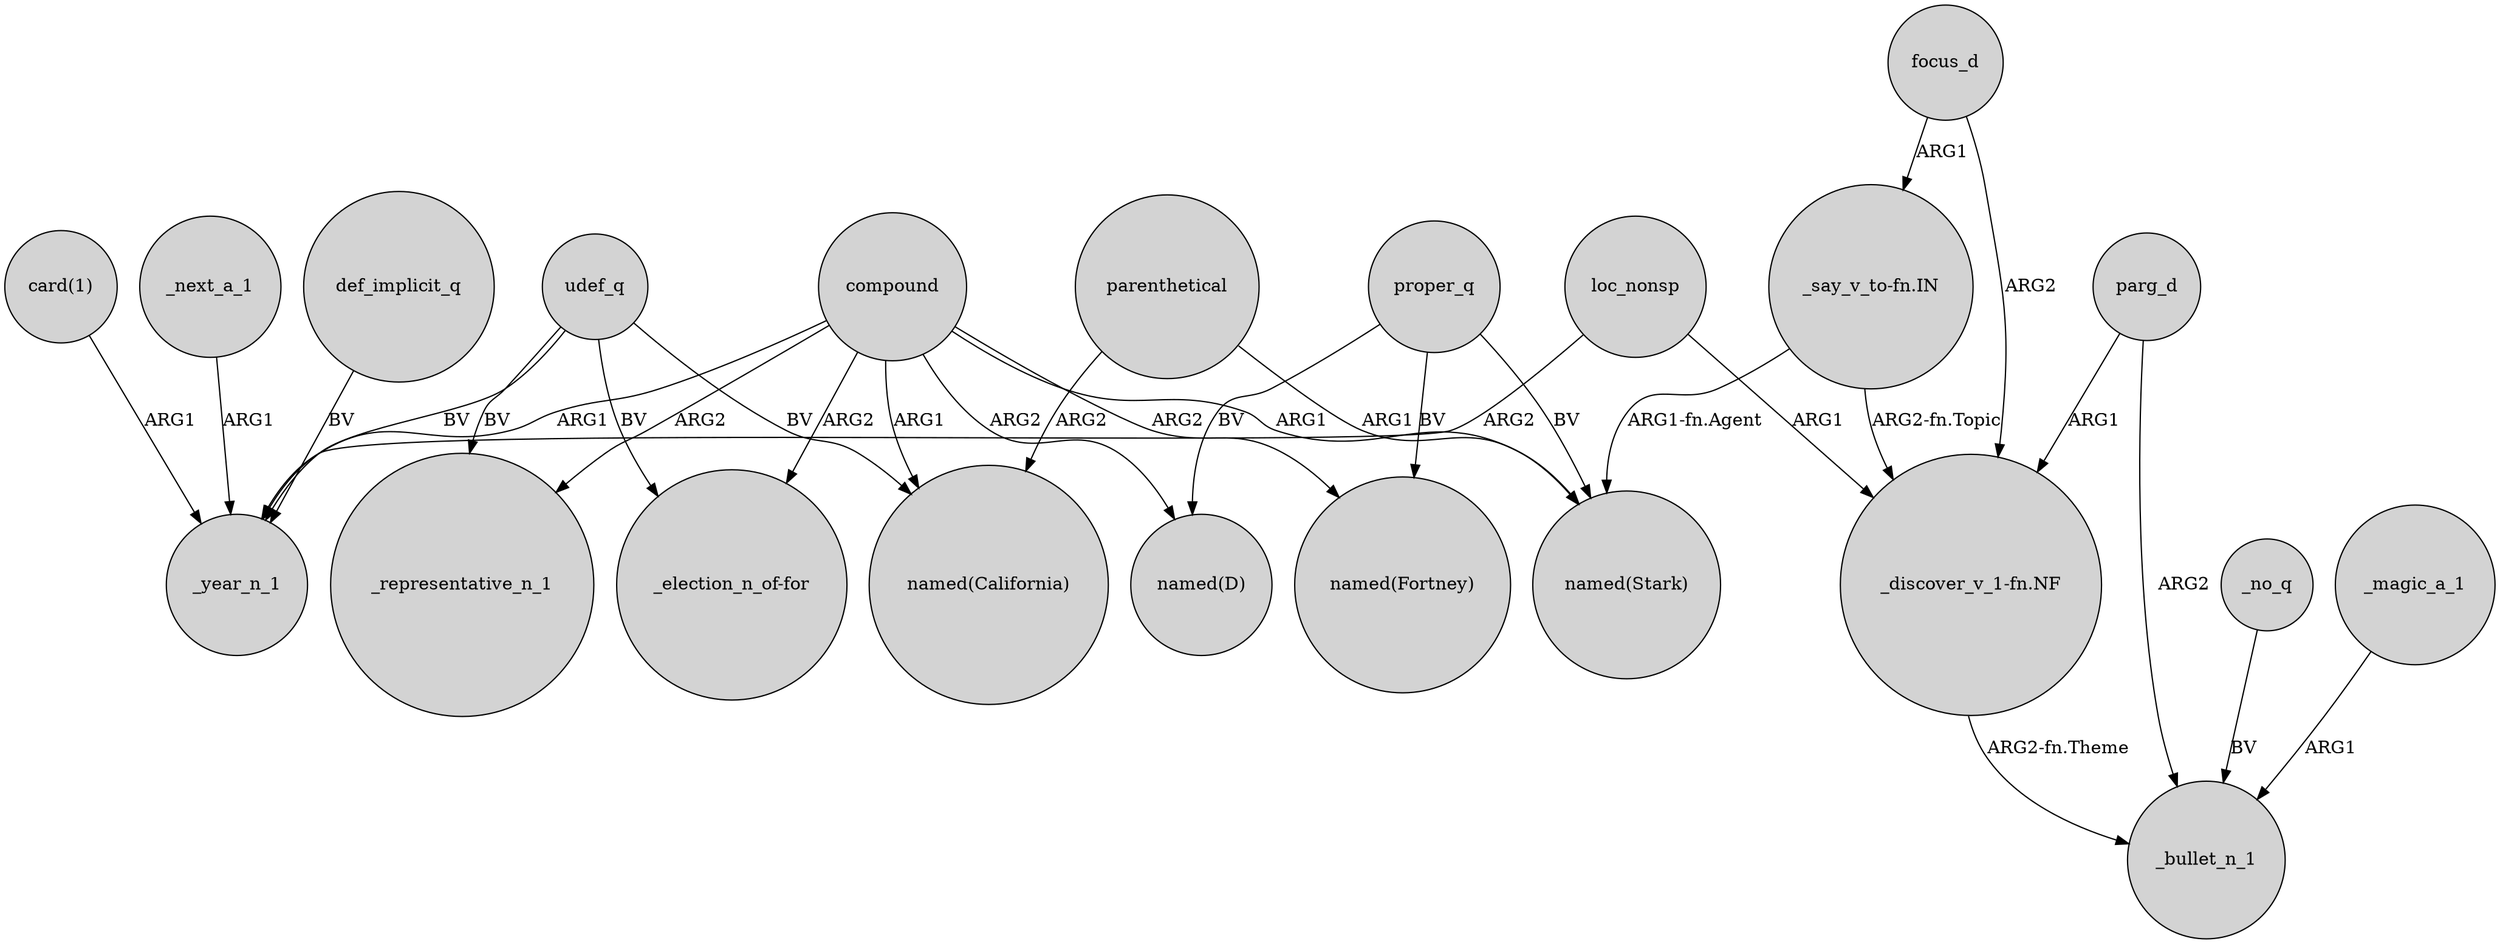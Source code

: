 digraph {
	node [shape=circle style=filled]
	"_say_v_to-fn.IN" -> "named(Stark)" [label="ARG1-fn.Agent"]
	def_implicit_q -> _year_n_1 [label=BV]
	udef_q -> "_election_n_of-for" [label=BV]
	compound -> "_election_n_of-for" [label=ARG2]
	parg_d -> _bullet_n_1 [label=ARG2]
	udef_q -> "named(California)" [label=BV]
	_no_q -> _bullet_n_1 [label=BV]
	parenthetical -> "named(California)" [label=ARG2]
	compound -> "named(Stark)" [label=ARG1]
	compound -> _representative_n_1 [label=ARG2]
	compound -> "named(California)" [label=ARG1]
	_next_a_1 -> _year_n_1 [label=ARG1]
	"_discover_v_1-fn.NF" -> _bullet_n_1 [label="ARG2-fn.Theme"]
	loc_nonsp -> _year_n_1 [label=ARG2]
	compound -> "named(D)" [label=ARG2]
	focus_d -> "_discover_v_1-fn.NF" [label=ARG2]
	loc_nonsp -> "_discover_v_1-fn.NF" [label=ARG1]
	udef_q -> _representative_n_1 [label=BV]
	compound -> "named(Fortney)" [label=ARG2]
	"card(1)" -> _year_n_1 [label=ARG1]
	_magic_a_1 -> _bullet_n_1 [label=ARG1]
	proper_q -> "named(D)" [label=BV]
	udef_q -> _year_n_1 [label=BV]
	proper_q -> "named(Fortney)" [label=BV]
	parg_d -> "_discover_v_1-fn.NF" [label=ARG1]
	compound -> _year_n_1 [label=ARG1]
	proper_q -> "named(Stark)" [label=BV]
	parenthetical -> "named(Stark)" [label=ARG1]
	focus_d -> "_say_v_to-fn.IN" [label=ARG1]
	"_say_v_to-fn.IN" -> "_discover_v_1-fn.NF" [label="ARG2-fn.Topic"]
}
